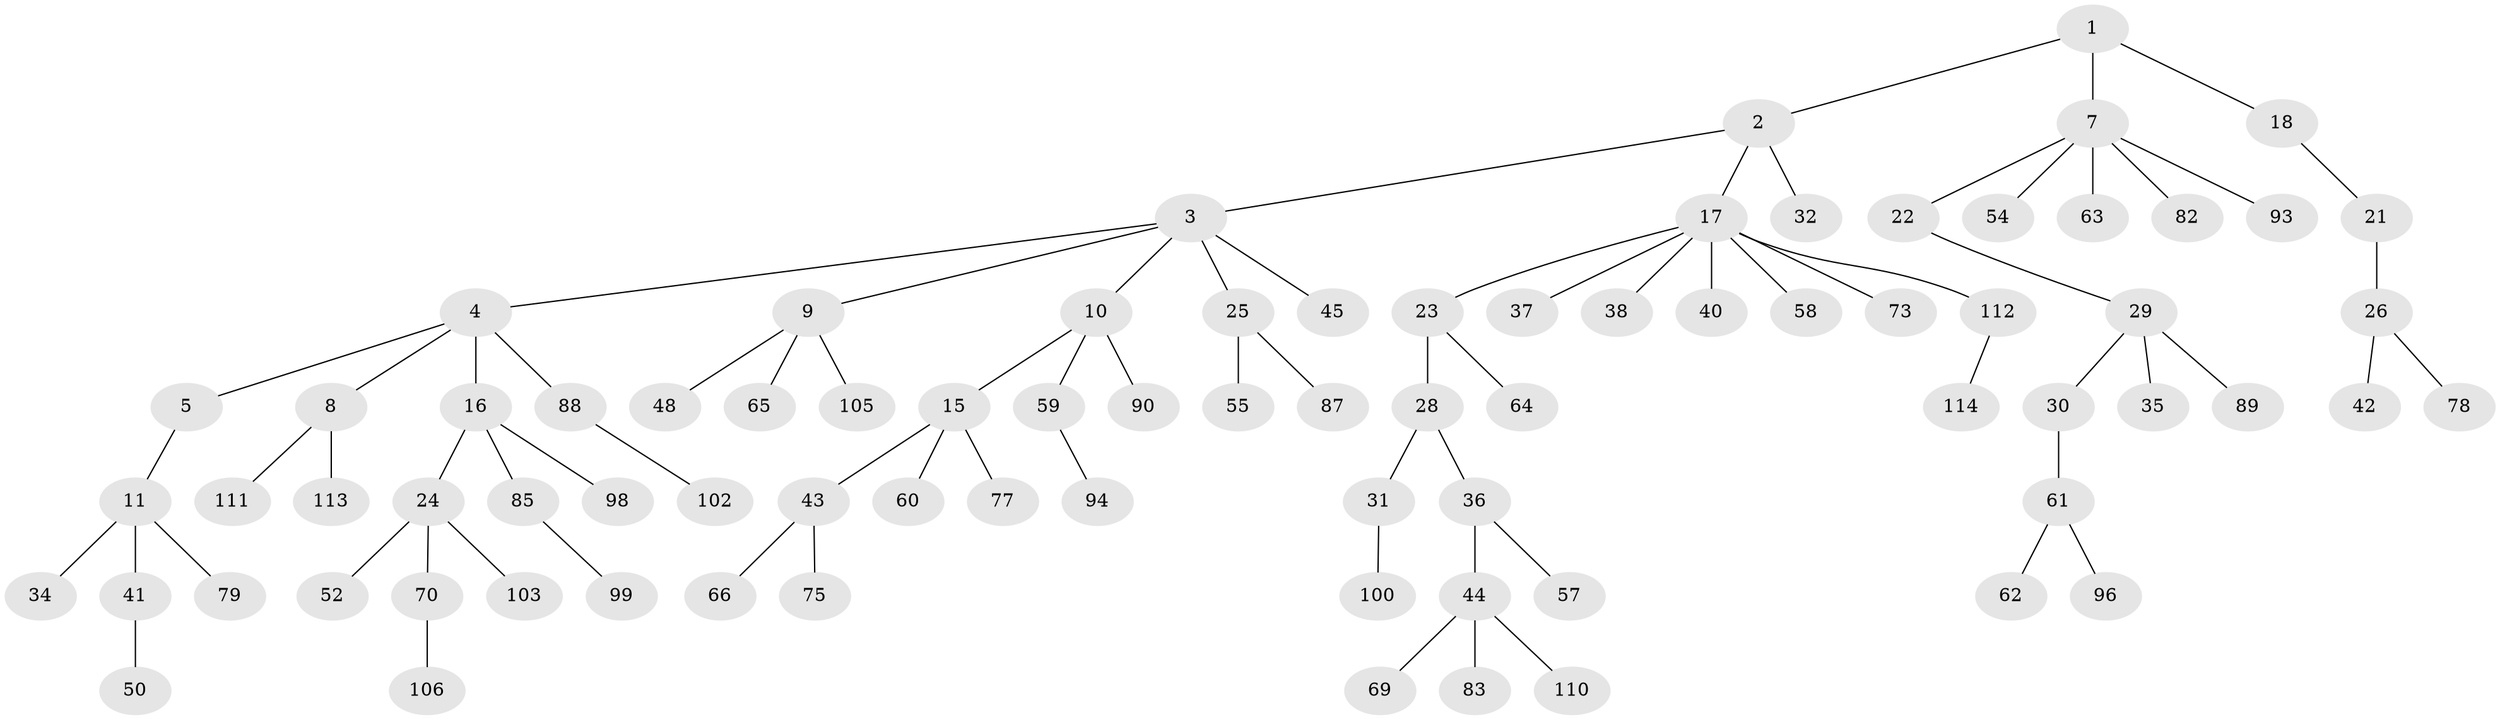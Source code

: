 // Generated by graph-tools (version 1.1) at 2025/24/03/03/25 07:24:05]
// undirected, 80 vertices, 79 edges
graph export_dot {
graph [start="1"]
  node [color=gray90,style=filled];
  1;
  2 [super="+12"];
  3 [super="+14"];
  4 [super="+6"];
  5 [super="+86"];
  7 [super="+13"];
  8 [super="+56"];
  9 [super="+39"];
  10 [super="+95"];
  11 [super="+27"];
  15 [super="+76"];
  16 [super="+19"];
  17 [super="+20"];
  18 [super="+71"];
  21;
  22;
  23 [super="+33"];
  24 [super="+49"];
  25 [super="+117"];
  26 [super="+107"];
  28 [super="+46"];
  29 [super="+80"];
  30 [super="+51"];
  31;
  32;
  34;
  35 [super="+53"];
  36 [super="+84"];
  37;
  38;
  40;
  41;
  42 [super="+91"];
  43 [super="+47"];
  44 [super="+67"];
  45;
  48;
  50 [super="+115"];
  52;
  54;
  55;
  57 [super="+104"];
  58 [super="+109"];
  59 [super="+101"];
  60 [super="+72"];
  61 [super="+68"];
  62;
  63;
  64;
  65;
  66 [super="+74"];
  69 [super="+116"];
  70 [super="+81"];
  73;
  75 [super="+97"];
  77;
  78;
  79;
  82;
  83;
  85;
  87;
  88 [super="+92"];
  89;
  90;
  93;
  94;
  96;
  98;
  99;
  100 [super="+108"];
  102;
  103;
  105;
  106;
  110;
  111;
  112;
  113;
  114;
  1 -- 2;
  1 -- 7;
  1 -- 18;
  2 -- 3;
  2 -- 17;
  2 -- 32;
  3 -- 4;
  3 -- 9;
  3 -- 10;
  3 -- 25;
  3 -- 45;
  4 -- 5;
  4 -- 8;
  4 -- 16;
  4 -- 88;
  5 -- 11;
  7 -- 22;
  7 -- 54;
  7 -- 63;
  7 -- 93;
  7 -- 82;
  8 -- 113;
  8 -- 111;
  9 -- 105;
  9 -- 48;
  9 -- 65;
  10 -- 15;
  10 -- 59;
  10 -- 90;
  11 -- 34;
  11 -- 41;
  11 -- 79;
  15 -- 43;
  15 -- 60;
  15 -- 77;
  16 -- 24;
  16 -- 85;
  16 -- 98;
  17 -- 23;
  17 -- 38;
  17 -- 40;
  17 -- 58;
  17 -- 112;
  17 -- 37;
  17 -- 73;
  18 -- 21;
  21 -- 26;
  22 -- 29;
  23 -- 28;
  23 -- 64;
  24 -- 70;
  24 -- 103;
  24 -- 52;
  25 -- 55;
  25 -- 87;
  26 -- 42;
  26 -- 78;
  28 -- 31;
  28 -- 36;
  29 -- 30;
  29 -- 35;
  29 -- 89;
  30 -- 61;
  31 -- 100;
  36 -- 44;
  36 -- 57;
  41 -- 50;
  43 -- 66;
  43 -- 75;
  44 -- 69;
  44 -- 83;
  44 -- 110;
  59 -- 94;
  61 -- 62;
  61 -- 96;
  70 -- 106;
  85 -- 99;
  88 -- 102;
  112 -- 114;
}
